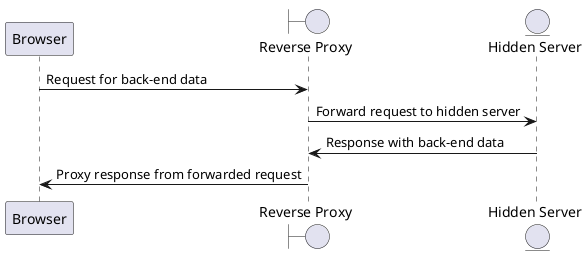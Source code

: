 @startuml

skinparam backgroundcolor transparent

participant Browser
boundary ReverseProxy as "Reverse Proxy"
entity HiddenServer as "Hidden Server"

Browser -> ReverseProxy : Request for back-end data
ReverseProxy -> HiddenServer : Forward request to hidden server
HiddenServer -> ReverseProxy : Response with back-end data
ReverseProxy -> Browser : Proxy response from forwarded request

@enduml
